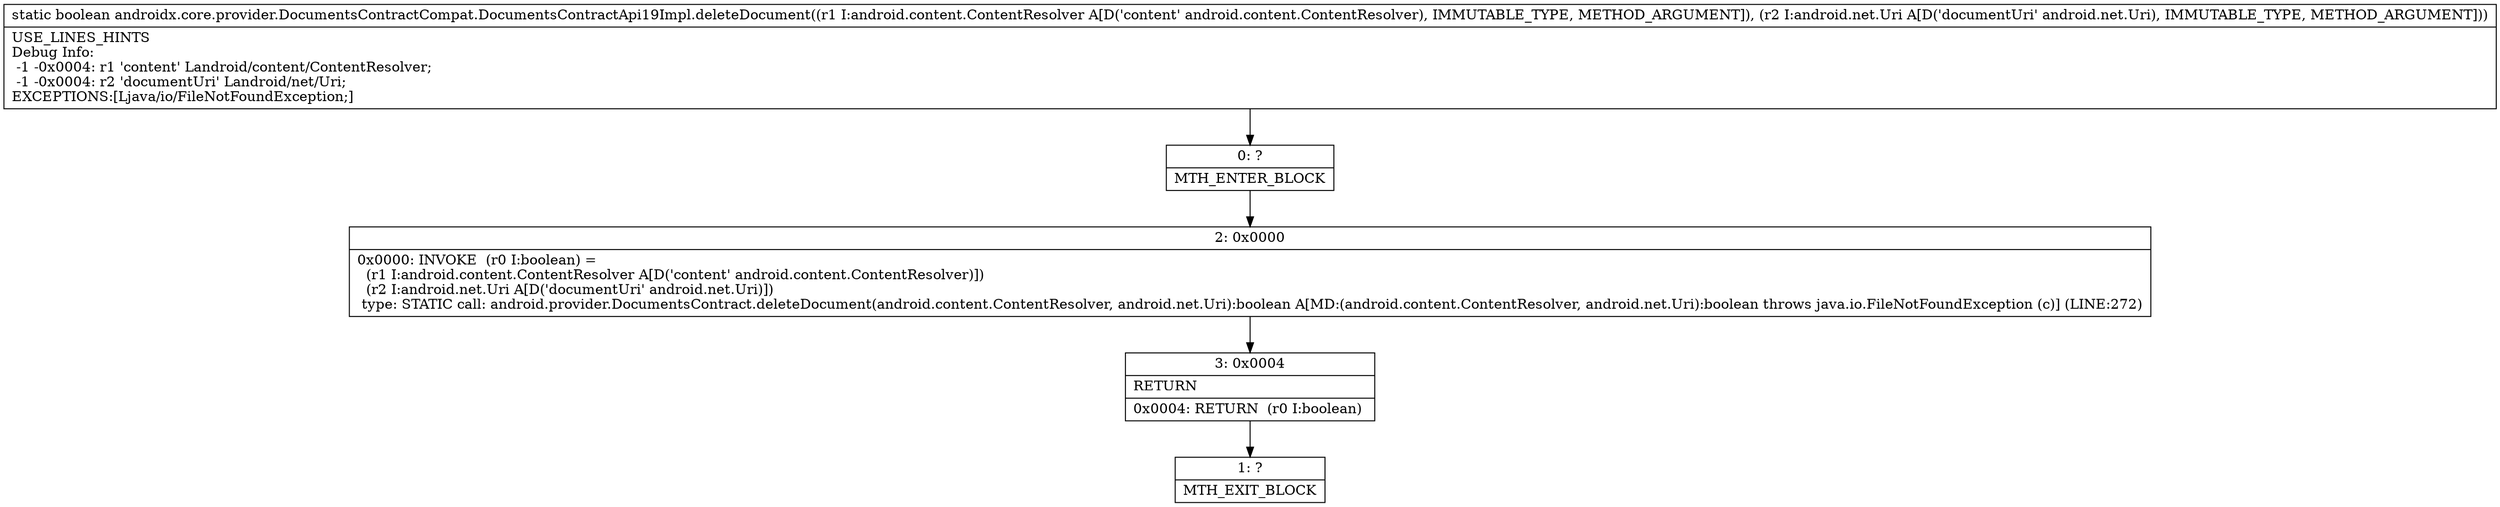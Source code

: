 digraph "CFG forandroidx.core.provider.DocumentsContractCompat.DocumentsContractApi19Impl.deleteDocument(Landroid\/content\/ContentResolver;Landroid\/net\/Uri;)Z" {
Node_0 [shape=record,label="{0\:\ ?|MTH_ENTER_BLOCK\l}"];
Node_2 [shape=record,label="{2\:\ 0x0000|0x0000: INVOKE  (r0 I:boolean) = \l  (r1 I:android.content.ContentResolver A[D('content' android.content.ContentResolver)])\l  (r2 I:android.net.Uri A[D('documentUri' android.net.Uri)])\l type: STATIC call: android.provider.DocumentsContract.deleteDocument(android.content.ContentResolver, android.net.Uri):boolean A[MD:(android.content.ContentResolver, android.net.Uri):boolean throws java.io.FileNotFoundException (c)] (LINE:272)\l}"];
Node_3 [shape=record,label="{3\:\ 0x0004|RETURN\l|0x0004: RETURN  (r0 I:boolean) \l}"];
Node_1 [shape=record,label="{1\:\ ?|MTH_EXIT_BLOCK\l}"];
MethodNode[shape=record,label="{static boolean androidx.core.provider.DocumentsContractCompat.DocumentsContractApi19Impl.deleteDocument((r1 I:android.content.ContentResolver A[D('content' android.content.ContentResolver), IMMUTABLE_TYPE, METHOD_ARGUMENT]), (r2 I:android.net.Uri A[D('documentUri' android.net.Uri), IMMUTABLE_TYPE, METHOD_ARGUMENT]))  | USE_LINES_HINTS\lDebug Info:\l  \-1 \-0x0004: r1 'content' Landroid\/content\/ContentResolver;\l  \-1 \-0x0004: r2 'documentUri' Landroid\/net\/Uri;\lEXCEPTIONS:[Ljava\/io\/FileNotFoundException;]\l}"];
MethodNode -> Node_0;Node_0 -> Node_2;
Node_2 -> Node_3;
Node_3 -> Node_1;
}

